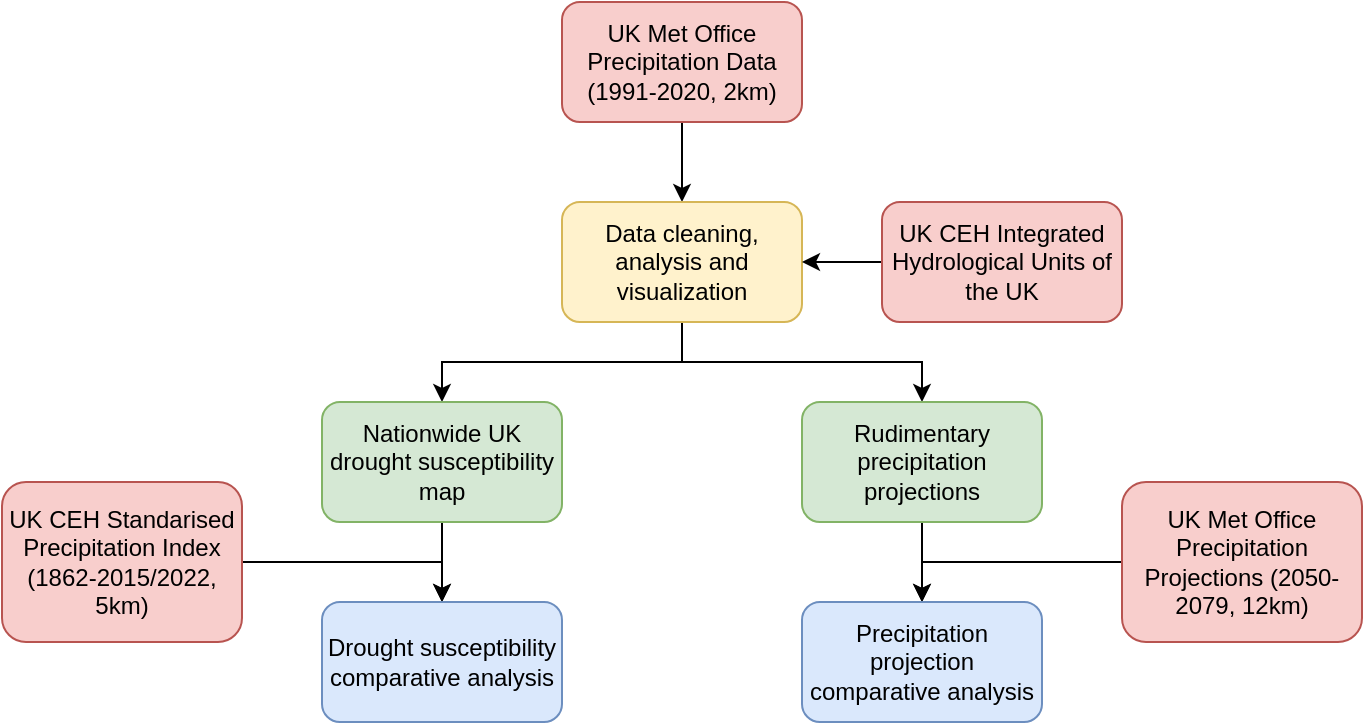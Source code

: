 <mxfile version="20.3.3" type="device"><diagram id="C1EzKJjbj9voU70VI4_f" name="Page-1"><mxGraphModel dx="946" dy="557" grid="1" gridSize="10" guides="1" tooltips="1" connect="1" arrows="1" fold="1" page="1" pageScale="1" pageWidth="850" pageHeight="1100" math="0" shadow="0"><root><mxCell id="0"/><mxCell id="1" parent="0"/><mxCell id="AxZxP3FfzQTjwxHXGYmc-4" value="" style="edgeStyle=orthogonalEdgeStyle;rounded=0;orthogonalLoop=1;jettySize=auto;html=1;" edge="1" parent="1" source="AxZxP3FfzQTjwxHXGYmc-1" target="AxZxP3FfzQTjwxHXGYmc-2"><mxGeometry relative="1" as="geometry"/></mxCell><mxCell id="AxZxP3FfzQTjwxHXGYmc-1" value="UK Met Office Precipitation Data (1991-2020, 2km)" style="rounded=1;whiteSpace=wrap;html=1;fillColor=#f8cecc;strokeColor=#b85450;" vertex="1" parent="1"><mxGeometry x="320" y="40" width="120" height="60" as="geometry"/></mxCell><mxCell id="AxZxP3FfzQTjwxHXGYmc-5" value="" style="edgeStyle=orthogonalEdgeStyle;rounded=0;orthogonalLoop=1;jettySize=auto;html=1;" edge="1" parent="1" source="AxZxP3FfzQTjwxHXGYmc-2" target="AxZxP3FfzQTjwxHXGYmc-3"><mxGeometry relative="1" as="geometry"/></mxCell><mxCell id="AxZxP3FfzQTjwxHXGYmc-10" style="edgeStyle=orthogonalEdgeStyle;rounded=0;orthogonalLoop=1;jettySize=auto;html=1;exitX=0.5;exitY=1;exitDx=0;exitDy=0;entryX=0.5;entryY=0;entryDx=0;entryDy=0;" edge="1" parent="1" source="AxZxP3FfzQTjwxHXGYmc-2" target="AxZxP3FfzQTjwxHXGYmc-8"><mxGeometry relative="1" as="geometry"/></mxCell><mxCell id="AxZxP3FfzQTjwxHXGYmc-2" value="Data cleaning, analysis and visualization" style="rounded=1;whiteSpace=wrap;html=1;fillColor=#fff2cc;strokeColor=#d6b656;" vertex="1" parent="1"><mxGeometry x="320" y="140" width="120" height="60" as="geometry"/></mxCell><mxCell id="AxZxP3FfzQTjwxHXGYmc-19" value="" style="edgeStyle=orthogonalEdgeStyle;rounded=0;orthogonalLoop=1;jettySize=auto;html=1;" edge="1" parent="1" source="AxZxP3FfzQTjwxHXGYmc-3" target="AxZxP3FfzQTjwxHXGYmc-18"><mxGeometry relative="1" as="geometry"/></mxCell><mxCell id="AxZxP3FfzQTjwxHXGYmc-3" value="Rudimentary precipitation projections" style="rounded=1;whiteSpace=wrap;html=1;fillColor=#d5e8d4;strokeColor=#82b366;" vertex="1" parent="1"><mxGeometry x="440" y="240" width="120" height="60" as="geometry"/></mxCell><mxCell id="AxZxP3FfzQTjwxHXGYmc-7" value="" style="edgeStyle=orthogonalEdgeStyle;rounded=0;orthogonalLoop=1;jettySize=auto;html=1;" edge="1" parent="1" source="AxZxP3FfzQTjwxHXGYmc-6" target="AxZxP3FfzQTjwxHXGYmc-2"><mxGeometry relative="1" as="geometry"/></mxCell><mxCell id="AxZxP3FfzQTjwxHXGYmc-6" value="UK CEH Integrated Hydrological Units of the UK" style="rounded=1;whiteSpace=wrap;html=1;fillColor=#f8cecc;strokeColor=#b85450;" vertex="1" parent="1"><mxGeometry x="480" y="140" width="120" height="60" as="geometry"/></mxCell><mxCell id="AxZxP3FfzQTjwxHXGYmc-14" value="" style="edgeStyle=orthogonalEdgeStyle;rounded=0;orthogonalLoop=1;jettySize=auto;html=1;" edge="1" parent="1" source="AxZxP3FfzQTjwxHXGYmc-8" target="AxZxP3FfzQTjwxHXGYmc-13"><mxGeometry relative="1" as="geometry"/></mxCell><mxCell id="AxZxP3FfzQTjwxHXGYmc-8" value="Nationwide UK drought susceptibility map" style="rounded=1;whiteSpace=wrap;html=1;fillColor=#d5e8d4;strokeColor=#82b366;" vertex="1" parent="1"><mxGeometry x="200" y="240" width="120" height="60" as="geometry"/></mxCell><mxCell id="AxZxP3FfzQTjwxHXGYmc-16" style="edgeStyle=orthogonalEdgeStyle;rounded=0;orthogonalLoop=1;jettySize=auto;html=1;exitX=1;exitY=0.5;exitDx=0;exitDy=0;entryX=0.5;entryY=0;entryDx=0;entryDy=0;" edge="1" parent="1" source="AxZxP3FfzQTjwxHXGYmc-9" target="AxZxP3FfzQTjwxHXGYmc-13"><mxGeometry relative="1" as="geometry"/></mxCell><mxCell id="AxZxP3FfzQTjwxHXGYmc-9" value="UK CEH Standarised Precipitation Index (1862-2015/2022, 5km)" style="rounded=1;whiteSpace=wrap;html=1;fillColor=#f8cecc;strokeColor=#b85450;" vertex="1" parent="1"><mxGeometry x="40" y="280" width="120" height="80" as="geometry"/></mxCell><mxCell id="AxZxP3FfzQTjwxHXGYmc-13" value="Drought susceptibility comparative analysis" style="rounded=1;whiteSpace=wrap;html=1;fillColor=#dae8fc;strokeColor=#6c8ebf;" vertex="1" parent="1"><mxGeometry x="200" y="340" width="120" height="60" as="geometry"/></mxCell><mxCell id="AxZxP3FfzQTjwxHXGYmc-20" style="edgeStyle=orthogonalEdgeStyle;rounded=0;orthogonalLoop=1;jettySize=auto;html=1;exitX=0;exitY=0.5;exitDx=0;exitDy=0;entryX=0.5;entryY=0;entryDx=0;entryDy=0;" edge="1" parent="1" source="AxZxP3FfzQTjwxHXGYmc-17" target="AxZxP3FfzQTjwxHXGYmc-18"><mxGeometry relative="1" as="geometry"/></mxCell><mxCell id="AxZxP3FfzQTjwxHXGYmc-17" value="UK Met Office Precipitation Projections (2050-2079, 12km)" style="rounded=1;whiteSpace=wrap;html=1;fillColor=#f8cecc;strokeColor=#b85450;" vertex="1" parent="1"><mxGeometry x="600" y="280" width="120" height="80" as="geometry"/></mxCell><mxCell id="AxZxP3FfzQTjwxHXGYmc-18" value="Precipitation projection comparative analysis" style="rounded=1;whiteSpace=wrap;html=1;fillColor=#dae8fc;strokeColor=#6c8ebf;" vertex="1" parent="1"><mxGeometry x="440" y="340" width="120" height="60" as="geometry"/></mxCell></root></mxGraphModel></diagram></mxfile>